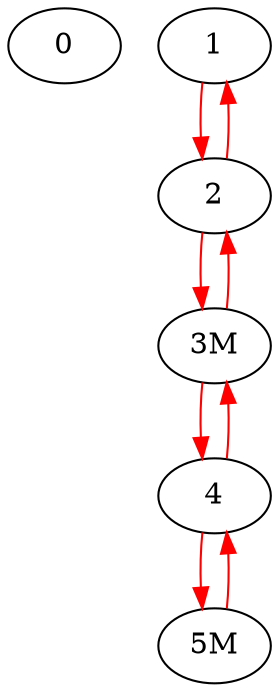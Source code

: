 Digraph G {
0;
edge [color=red];
1->2;
edge [color=black];
edge [color=red];
2->1;
edge [color=black];
edge [color=red];
2->"3M";
edge [color=black];
edge [color=red];
"3M"->2;
edge [color=black];
edge [color=red];
"3M"->4;
edge [color=black];
edge [color=red];
4->"3M";
edge [color=black];
edge [color=red];
4->"5M";
edge [color=black];
edge [color=red];
"5M"->4;
edge [color=black];
}
